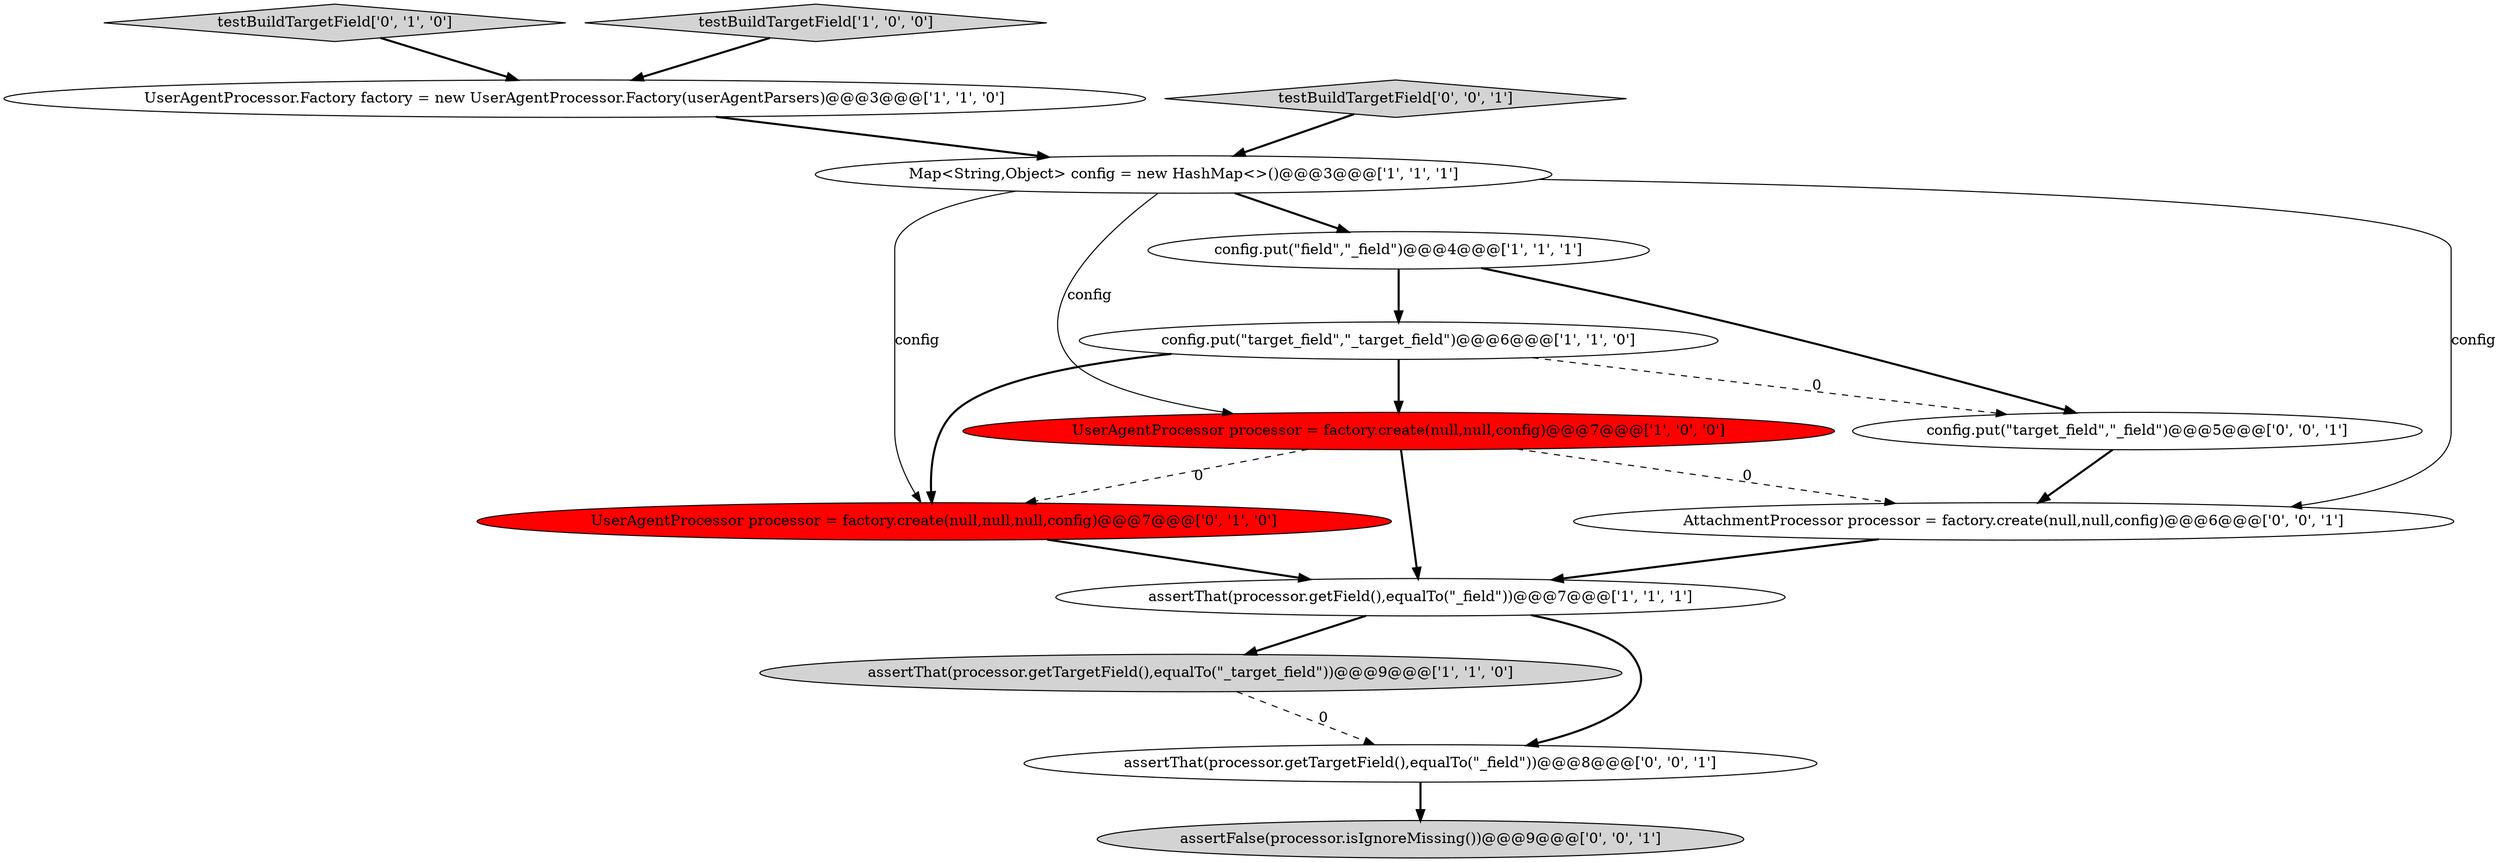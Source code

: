 digraph {
8 [style = filled, label = "testBuildTargetField['0', '1', '0']", fillcolor = lightgray, shape = diamond image = "AAA0AAABBB2BBB"];
5 [style = filled, label = "UserAgentProcessor.Factory factory = new UserAgentProcessor.Factory(userAgentParsers)@@@3@@@['1', '1', '0']", fillcolor = white, shape = ellipse image = "AAA0AAABBB1BBB"];
1 [style = filled, label = "Map<String,Object> config = new HashMap<>()@@@3@@@['1', '1', '1']", fillcolor = white, shape = ellipse image = "AAA0AAABBB1BBB"];
4 [style = filled, label = "UserAgentProcessor processor = factory.create(null,null,config)@@@7@@@['1', '0', '0']", fillcolor = red, shape = ellipse image = "AAA1AAABBB1BBB"];
6 [style = filled, label = "config.put(\"target_field\",\"_target_field\")@@@6@@@['1', '1', '0']", fillcolor = white, shape = ellipse image = "AAA0AAABBB1BBB"];
11 [style = filled, label = "assertFalse(processor.isIgnoreMissing())@@@9@@@['0', '0', '1']", fillcolor = lightgray, shape = ellipse image = "AAA0AAABBB3BBB"];
14 [style = filled, label = "AttachmentProcessor processor = factory.create(null,null,config)@@@6@@@['0', '0', '1']", fillcolor = white, shape = ellipse image = "AAA0AAABBB3BBB"];
10 [style = filled, label = "config.put(\"target_field\",\"_field\")@@@5@@@['0', '0', '1']", fillcolor = white, shape = ellipse image = "AAA0AAABBB3BBB"];
7 [style = filled, label = "assertThat(processor.getTargetField(),equalTo(\"_target_field\"))@@@9@@@['1', '1', '0']", fillcolor = lightgray, shape = ellipse image = "AAA0AAABBB1BBB"];
9 [style = filled, label = "UserAgentProcessor processor = factory.create(null,null,null,config)@@@7@@@['0', '1', '0']", fillcolor = red, shape = ellipse image = "AAA1AAABBB2BBB"];
12 [style = filled, label = "testBuildTargetField['0', '0', '1']", fillcolor = lightgray, shape = diamond image = "AAA0AAABBB3BBB"];
3 [style = filled, label = "config.put(\"field\",\"_field\")@@@4@@@['1', '1', '1']", fillcolor = white, shape = ellipse image = "AAA0AAABBB1BBB"];
0 [style = filled, label = "assertThat(processor.getField(),equalTo(\"_field\"))@@@7@@@['1', '1', '1']", fillcolor = white, shape = ellipse image = "AAA0AAABBB1BBB"];
2 [style = filled, label = "testBuildTargetField['1', '0', '0']", fillcolor = lightgray, shape = diamond image = "AAA0AAABBB1BBB"];
13 [style = filled, label = "assertThat(processor.getTargetField(),equalTo(\"_field\"))@@@8@@@['0', '0', '1']", fillcolor = white, shape = ellipse image = "AAA0AAABBB3BBB"];
1->9 [style = solid, label="config"];
9->0 [style = bold, label=""];
0->13 [style = bold, label=""];
1->14 [style = solid, label="config"];
10->14 [style = bold, label=""];
1->3 [style = bold, label=""];
3->6 [style = bold, label=""];
12->1 [style = bold, label=""];
13->11 [style = bold, label=""];
4->0 [style = bold, label=""];
6->10 [style = dashed, label="0"];
0->7 [style = bold, label=""];
3->10 [style = bold, label=""];
6->4 [style = bold, label=""];
5->1 [style = bold, label=""];
4->9 [style = dashed, label="0"];
8->5 [style = bold, label=""];
14->0 [style = bold, label=""];
7->13 [style = dashed, label="0"];
4->14 [style = dashed, label="0"];
6->9 [style = bold, label=""];
1->4 [style = solid, label="config"];
2->5 [style = bold, label=""];
}
